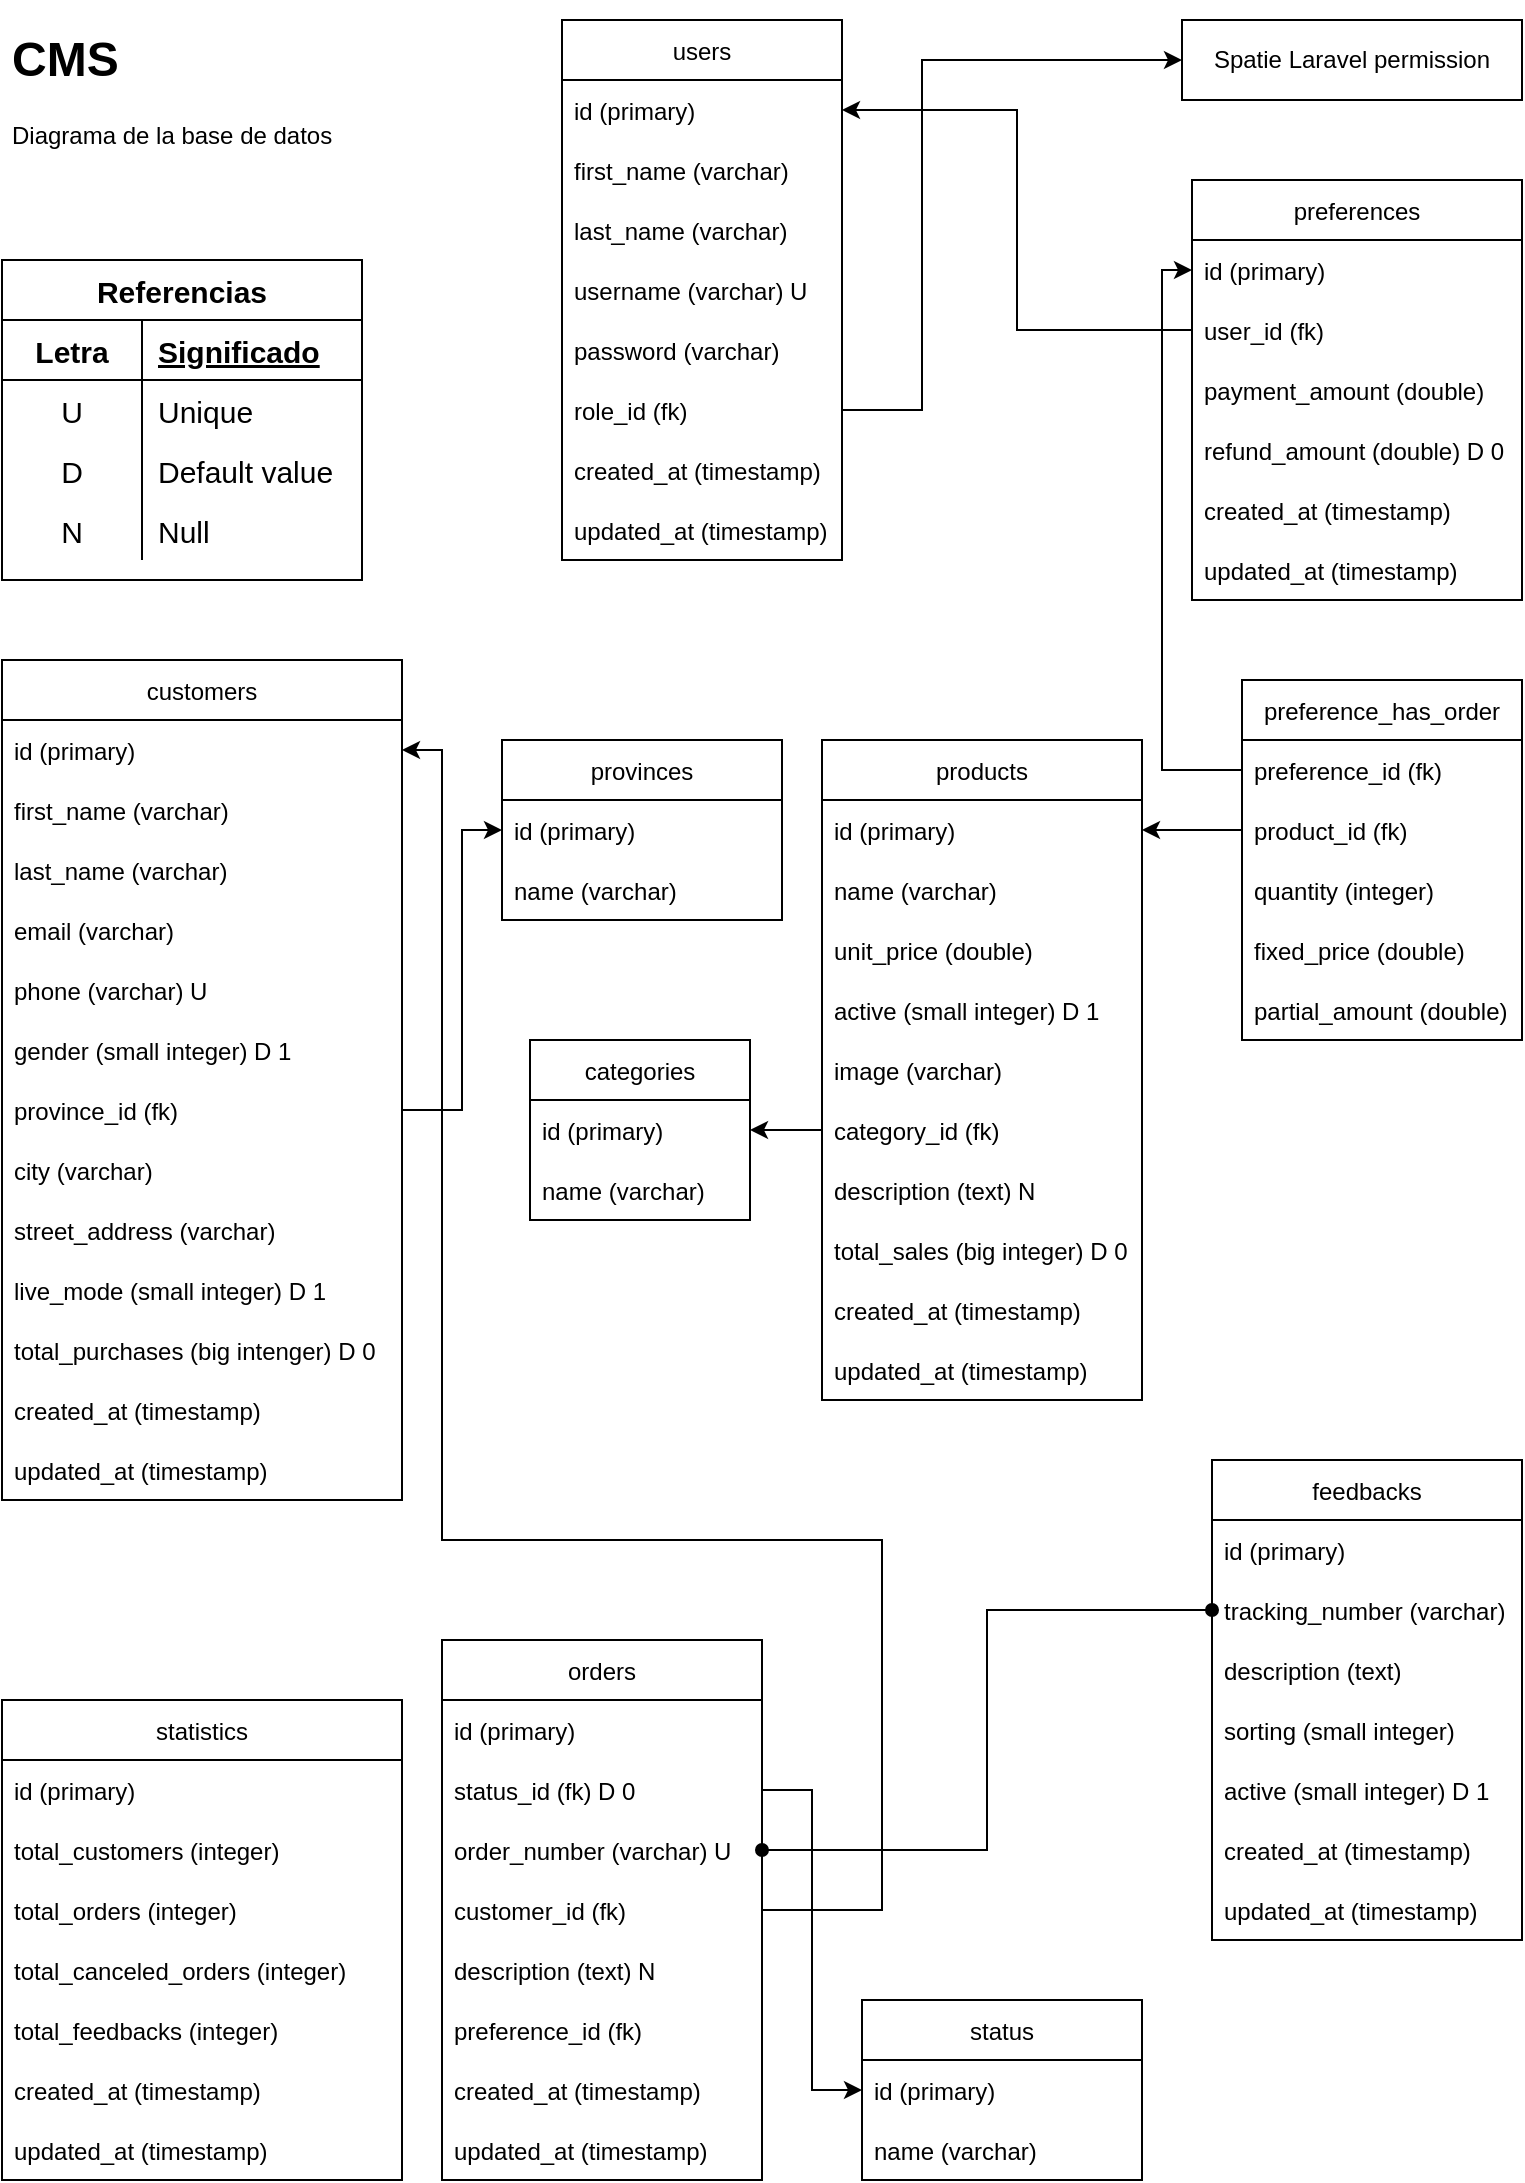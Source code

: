 <mxfile version="20.3.0" type="device"><diagram id="7AUf_Za6ncFwgOMB5RsR" name="Página-1"><mxGraphModel dx="1955" dy="1348" grid="1" gridSize="10" guides="1" tooltips="1" connect="1" arrows="1" fold="1" page="1" pageScale="1" pageWidth="827" pageHeight="1169" math="0" shadow="0"><root><mxCell id="0"/><mxCell id="1" parent="0"/><mxCell id="NooKZwCwDe1XtHxegn73-1" value="provinces" style="swimlane;fontStyle=0;childLayout=stackLayout;horizontal=1;startSize=30;horizontalStack=0;resizeParent=1;resizeParentMax=0;resizeLast=0;collapsible=1;marginBottom=0;" parent="1" vertex="1"><mxGeometry x="290" y="400" width="140" height="90" as="geometry"><mxRectangle x="330" y="220" width="90" height="30" as="alternateBounds"/></mxGeometry></mxCell><mxCell id="NooKZwCwDe1XtHxegn73-2" value="id (primary)" style="text;strokeColor=none;fillColor=none;align=left;verticalAlign=middle;spacingLeft=4;spacingRight=4;overflow=hidden;points=[[0,0.5],[1,0.5]];portConstraint=eastwest;rotatable=0;" parent="NooKZwCwDe1XtHxegn73-1" vertex="1"><mxGeometry y="30" width="140" height="30" as="geometry"/></mxCell><mxCell id="NooKZwCwDe1XtHxegn73-23" value="name (varchar)" style="text;strokeColor=none;fillColor=none;align=left;verticalAlign=middle;spacingLeft=4;spacingRight=4;overflow=hidden;points=[[0,0.5],[1,0.5]];portConstraint=eastwest;rotatable=0;" parent="NooKZwCwDe1XtHxegn73-1" vertex="1"><mxGeometry y="60" width="140" height="30" as="geometry"/></mxCell><mxCell id="NooKZwCwDe1XtHxegn73-5" value="customers" style="swimlane;fontStyle=0;childLayout=stackLayout;horizontal=1;startSize=30;horizontalStack=0;resizeParent=1;resizeParentMax=0;resizeLast=0;collapsible=1;marginBottom=0;" parent="1" vertex="1"><mxGeometry x="40" y="360" width="200" height="420" as="geometry"><mxRectangle x="470" y="300" width="100" height="30" as="alternateBounds"/></mxGeometry></mxCell><mxCell id="NooKZwCwDe1XtHxegn73-22" value="id (primary)" style="text;strokeColor=none;fillColor=none;align=left;verticalAlign=middle;spacingLeft=4;spacingRight=4;overflow=hidden;points=[[0,0.5],[1,0.5]];portConstraint=eastwest;rotatable=0;fontColor=#000000;fontStyle=0" parent="NooKZwCwDe1XtHxegn73-5" vertex="1"><mxGeometry y="30" width="200" height="30" as="geometry"/></mxCell><mxCell id="NooKZwCwDe1XtHxegn73-6" value="first_name (varchar)" style="text;strokeColor=none;fillColor=none;align=left;verticalAlign=middle;spacingLeft=4;spacingRight=4;overflow=hidden;points=[[0,0.5],[1,0.5]];portConstraint=eastwest;rotatable=0;fontColor=#000000;fontStyle=0" parent="NooKZwCwDe1XtHxegn73-5" vertex="1"><mxGeometry y="60" width="200" height="30" as="geometry"/></mxCell><mxCell id="NooKZwCwDe1XtHxegn73-7" value="last_name (varchar)" style="text;strokeColor=none;fillColor=none;align=left;verticalAlign=middle;spacingLeft=4;spacingRight=4;overflow=hidden;points=[[0,0.5],[1,0.5]];portConstraint=eastwest;rotatable=0;" parent="NooKZwCwDe1XtHxegn73-5" vertex="1"><mxGeometry y="90" width="200" height="30" as="geometry"/></mxCell><mxCell id="NooKZwCwDe1XtHxegn73-8" value="email (varchar)" style="text;strokeColor=none;fillColor=none;align=left;verticalAlign=middle;spacingLeft=4;spacingRight=4;overflow=hidden;points=[[0,0.5],[1,0.5]];portConstraint=eastwest;rotatable=0;" parent="NooKZwCwDe1XtHxegn73-5" vertex="1"><mxGeometry y="120" width="200" height="30" as="geometry"/></mxCell><mxCell id="NooKZwCwDe1XtHxegn73-14" value="phone (varchar) U" style="text;strokeColor=none;fillColor=none;align=left;verticalAlign=middle;spacingLeft=4;spacingRight=4;overflow=hidden;points=[[0,0.5],[1,0.5]];portConstraint=eastwest;rotatable=0;" parent="NooKZwCwDe1XtHxegn73-5" vertex="1"><mxGeometry y="150" width="200" height="30" as="geometry"/></mxCell><mxCell id="NooKZwCwDe1XtHxegn73-15" value="gender (small integer) D 1" style="text;strokeColor=none;fillColor=none;align=left;verticalAlign=middle;spacingLeft=4;spacingRight=4;overflow=hidden;points=[[0,0.5],[1,0.5]];portConstraint=eastwest;rotatable=0;" parent="NooKZwCwDe1XtHxegn73-5" vertex="1"><mxGeometry y="180" width="200" height="30" as="geometry"/></mxCell><mxCell id="NooKZwCwDe1XtHxegn73-16" value="province_id (fk)" style="text;strokeColor=none;fillColor=none;align=left;verticalAlign=middle;spacingLeft=4;spacingRight=4;overflow=hidden;points=[[0,0.5],[1,0.5]];portConstraint=eastwest;rotatable=0;" parent="NooKZwCwDe1XtHxegn73-5" vertex="1"><mxGeometry y="210" width="200" height="30" as="geometry"/></mxCell><mxCell id="NooKZwCwDe1XtHxegn73-17" value="city (varchar)" style="text;strokeColor=none;fillColor=none;align=left;verticalAlign=middle;spacingLeft=4;spacingRight=4;overflow=hidden;points=[[0,0.5],[1,0.5]];portConstraint=eastwest;rotatable=0;" parent="NooKZwCwDe1XtHxegn73-5" vertex="1"><mxGeometry y="240" width="200" height="30" as="geometry"/></mxCell><mxCell id="NooKZwCwDe1XtHxegn73-18" value="street_address (varchar)" style="text;strokeColor=none;fillColor=none;align=left;verticalAlign=middle;spacingLeft=4;spacingRight=4;overflow=hidden;points=[[0,0.5],[1,0.5]];portConstraint=eastwest;rotatable=0;" parent="NooKZwCwDe1XtHxegn73-5" vertex="1"><mxGeometry y="270" width="200" height="30" as="geometry"/></mxCell><mxCell id="NooKZwCwDe1XtHxegn73-19" value="live_mode (small integer) D 1" style="text;strokeColor=none;fillColor=none;align=left;verticalAlign=middle;spacingLeft=4;spacingRight=4;overflow=hidden;points=[[0,0.5],[1,0.5]];portConstraint=eastwest;rotatable=0;" parent="NooKZwCwDe1XtHxegn73-5" vertex="1"><mxGeometry y="300" width="200" height="30" as="geometry"/></mxCell><mxCell id="NooKZwCwDe1XtHxegn73-20" value="total_purchases (big intenger) D 0" style="text;strokeColor=none;fillColor=none;align=left;verticalAlign=middle;spacingLeft=4;spacingRight=4;overflow=hidden;points=[[0,0.5],[1,0.5]];portConstraint=eastwest;rotatable=0;" parent="NooKZwCwDe1XtHxegn73-5" vertex="1"><mxGeometry y="330" width="200" height="30" as="geometry"/></mxCell><mxCell id="NooKZwCwDe1XtHxegn73-29" value="created_at (timestamp)" style="text;strokeColor=none;fillColor=none;align=left;verticalAlign=middle;spacingLeft=4;spacingRight=4;overflow=hidden;points=[[0,0.5],[1,0.5]];portConstraint=eastwest;rotatable=0;" parent="NooKZwCwDe1XtHxegn73-5" vertex="1"><mxGeometry y="360" width="200" height="30" as="geometry"/></mxCell><mxCell id="NooKZwCwDe1XtHxegn73-30" value="updated_at (timestamp)" style="text;strokeColor=none;fillColor=none;align=left;verticalAlign=middle;spacingLeft=4;spacingRight=4;overflow=hidden;points=[[0,0.5],[1,0.5]];portConstraint=eastwest;rotatable=0;" parent="NooKZwCwDe1XtHxegn73-5" vertex="1"><mxGeometry y="390" width="200" height="30" as="geometry"/></mxCell><mxCell id="NooKZwCwDe1XtHxegn73-25" value="categories" style="swimlane;fontStyle=0;childLayout=stackLayout;horizontal=1;startSize=30;horizontalStack=0;resizeParent=1;resizeParentMax=0;resizeLast=0;collapsible=1;marginBottom=0;fontColor=#000000;" parent="1" vertex="1"><mxGeometry x="304" y="550" width="110" height="90" as="geometry"/></mxCell><mxCell id="NooKZwCwDe1XtHxegn73-26" value="id (primary)" style="text;strokeColor=none;fillColor=none;align=left;verticalAlign=middle;spacingLeft=4;spacingRight=4;overflow=hidden;points=[[0,0.5],[1,0.5]];portConstraint=eastwest;rotatable=0;fontColor=#000000;" parent="NooKZwCwDe1XtHxegn73-25" vertex="1"><mxGeometry y="30" width="110" height="30" as="geometry"/></mxCell><mxCell id="NooKZwCwDe1XtHxegn73-27" value="name (varchar)" style="text;strokeColor=none;fillColor=none;align=left;verticalAlign=middle;spacingLeft=4;spacingRight=4;overflow=hidden;points=[[0,0.5],[1,0.5]];portConstraint=eastwest;rotatable=0;fontColor=#000000;" parent="NooKZwCwDe1XtHxegn73-25" vertex="1"><mxGeometry y="60" width="110" height="30" as="geometry"/></mxCell><mxCell id="NooKZwCwDe1XtHxegn73-31" value="products" style="swimlane;fontStyle=0;childLayout=stackLayout;horizontal=1;startSize=30;horizontalStack=0;resizeParent=1;resizeParentMax=0;resizeLast=0;collapsible=1;marginBottom=0;shadow=0;fillStyle=auto;" parent="1" vertex="1"><mxGeometry x="450" y="400" width="160" height="330" as="geometry"/></mxCell><mxCell id="NooKZwCwDe1XtHxegn73-32" value="id (primary)" style="text;strokeColor=none;fillColor=none;align=left;verticalAlign=middle;spacingLeft=4;spacingRight=4;overflow=hidden;points=[[0,0.5],[1,0.5]];portConstraint=eastwest;rotatable=0;fontColor=#000000;fontStyle=0" parent="NooKZwCwDe1XtHxegn73-31" vertex="1"><mxGeometry y="30" width="160" height="30" as="geometry"/></mxCell><mxCell id="NooKZwCwDe1XtHxegn73-33" value="name (varchar)" style="text;strokeColor=none;fillColor=none;align=left;verticalAlign=middle;spacingLeft=4;spacingRight=4;overflow=hidden;points=[[0,0.5],[1,0.5]];portConstraint=eastwest;rotatable=0;fontColor=#000000;" parent="NooKZwCwDe1XtHxegn73-31" vertex="1"><mxGeometry y="60" width="160" height="30" as="geometry"/></mxCell><mxCell id="NooKZwCwDe1XtHxegn73-34" value="unit_price (double)" style="text;strokeColor=none;fillColor=none;align=left;verticalAlign=middle;spacingLeft=4;spacingRight=4;overflow=hidden;points=[[0,0.5],[1,0.5]];portConstraint=eastwest;rotatable=0;fontColor=#000000;" parent="NooKZwCwDe1XtHxegn73-31" vertex="1"><mxGeometry y="90" width="160" height="30" as="geometry"/></mxCell><mxCell id="NooKZwCwDe1XtHxegn73-35" value="active (small integer) D 1" style="text;strokeColor=none;fillColor=none;align=left;verticalAlign=middle;spacingLeft=4;spacingRight=4;overflow=hidden;points=[[0,0.5],[1,0.5]];portConstraint=eastwest;rotatable=0;fontColor=#000000;" parent="NooKZwCwDe1XtHxegn73-31" vertex="1"><mxGeometry y="120" width="160" height="30" as="geometry"/></mxCell><mxCell id="NooKZwCwDe1XtHxegn73-36" value="image (varchar)" style="text;strokeColor=none;fillColor=none;align=left;verticalAlign=middle;spacingLeft=4;spacingRight=4;overflow=hidden;points=[[0,0.5],[1,0.5]];portConstraint=eastwest;rotatable=0;fontColor=#000000;" parent="NooKZwCwDe1XtHxegn73-31" vertex="1"><mxGeometry y="150" width="160" height="30" as="geometry"/></mxCell><mxCell id="NooKZwCwDe1XtHxegn73-37" value="category_id (fk)" style="text;strokeColor=none;fillColor=none;align=left;verticalAlign=middle;spacingLeft=4;spacingRight=4;overflow=hidden;points=[[0,0.5],[1,0.5]];portConstraint=eastwest;rotatable=0;fontColor=#000000;" parent="NooKZwCwDe1XtHxegn73-31" vertex="1"><mxGeometry y="180" width="160" height="30" as="geometry"/></mxCell><mxCell id="NooKZwCwDe1XtHxegn73-38" value="description (text) N" style="text;strokeColor=none;fillColor=none;align=left;verticalAlign=middle;spacingLeft=4;spacingRight=4;overflow=hidden;points=[[0,0.5],[1,0.5]];portConstraint=eastwest;rotatable=0;fontColor=#000000;" parent="NooKZwCwDe1XtHxegn73-31" vertex="1"><mxGeometry y="210" width="160" height="30" as="geometry"/></mxCell><mxCell id="NooKZwCwDe1XtHxegn73-39" value="total_sales (big integer) D 0" style="text;strokeColor=none;fillColor=none;align=left;verticalAlign=middle;spacingLeft=4;spacingRight=4;overflow=hidden;points=[[0,0.5],[1,0.5]];portConstraint=eastwest;rotatable=0;fontColor=#000000;" parent="NooKZwCwDe1XtHxegn73-31" vertex="1"><mxGeometry y="240" width="160" height="30" as="geometry"/></mxCell><mxCell id="NooKZwCwDe1XtHxegn73-40" value="created_at (timestamp)" style="text;strokeColor=none;fillColor=none;align=left;verticalAlign=middle;spacingLeft=4;spacingRight=4;overflow=hidden;points=[[0,0.5],[1,0.5]];portConstraint=eastwest;rotatable=0;fontColor=#000000;" parent="NooKZwCwDe1XtHxegn73-31" vertex="1"><mxGeometry y="270" width="160" height="30" as="geometry"/></mxCell><mxCell id="NooKZwCwDe1XtHxegn73-41" value="updated_at (timestamp)" style="text;strokeColor=none;fillColor=none;align=left;verticalAlign=middle;spacingLeft=4;spacingRight=4;overflow=hidden;points=[[0,0.5],[1,0.5]];portConstraint=eastwest;rotatable=0;fontColor=#000000;" parent="NooKZwCwDe1XtHxegn73-31" vertex="1"><mxGeometry y="300" width="160" height="30" as="geometry"/></mxCell><mxCell id="NooKZwCwDe1XtHxegn73-43" value="preferences" style="swimlane;fontStyle=0;childLayout=stackLayout;horizontal=1;startSize=30;horizontalStack=0;resizeParent=1;resizeParentMax=0;resizeLast=0;collapsible=1;marginBottom=0;fontColor=#000000;" parent="1" vertex="1"><mxGeometry x="635" y="120" width="165" height="210" as="geometry"/></mxCell><mxCell id="NooKZwCwDe1XtHxegn73-44" value="id (primary)" style="text;strokeColor=none;fillColor=none;align=left;verticalAlign=middle;spacingLeft=4;spacingRight=4;overflow=hidden;points=[[0,0.5],[1,0.5]];portConstraint=eastwest;rotatable=0;fontColor=#000000;" parent="NooKZwCwDe1XtHxegn73-43" vertex="1"><mxGeometry y="30" width="165" height="30" as="geometry"/></mxCell><mxCell id="NooKZwCwDe1XtHxegn73-45" value="user_id (fk)" style="text;strokeColor=none;fillColor=none;align=left;verticalAlign=middle;spacingLeft=4;spacingRight=4;overflow=hidden;points=[[0,0.5],[1,0.5]];portConstraint=eastwest;rotatable=0;fontColor=#000000;" parent="NooKZwCwDe1XtHxegn73-43" vertex="1"><mxGeometry y="60" width="165" height="30" as="geometry"/></mxCell><mxCell id="NooKZwCwDe1XtHxegn73-46" value="payment_amount (double)" style="text;strokeColor=none;fillColor=none;align=left;verticalAlign=middle;spacingLeft=4;spacingRight=4;overflow=hidden;points=[[0,0.5],[1,0.5]];portConstraint=eastwest;rotatable=0;fontColor=#000000;" parent="NooKZwCwDe1XtHxegn73-43" vertex="1"><mxGeometry y="90" width="165" height="30" as="geometry"/></mxCell><mxCell id="NooKZwCwDe1XtHxegn73-47" value="refund_amount (double) D 0" style="text;strokeColor=none;fillColor=none;align=left;verticalAlign=middle;spacingLeft=4;spacingRight=4;overflow=hidden;points=[[0,0.5],[1,0.5]];portConstraint=eastwest;rotatable=0;fontColor=#000000;" parent="NooKZwCwDe1XtHxegn73-43" vertex="1"><mxGeometry y="120" width="165" height="30" as="geometry"/></mxCell><mxCell id="NooKZwCwDe1XtHxegn73-49" value="created_at (timestamp)" style="text;strokeColor=none;fillColor=none;align=left;verticalAlign=middle;spacingLeft=4;spacingRight=4;overflow=hidden;points=[[0,0.5],[1,0.5]];portConstraint=eastwest;rotatable=0;fontColor=#000000;" parent="NooKZwCwDe1XtHxegn73-43" vertex="1"><mxGeometry y="150" width="165" height="30" as="geometry"/></mxCell><mxCell id="NooKZwCwDe1XtHxegn73-50" value="updated_at (timestamp)" style="text;strokeColor=none;fillColor=none;align=left;verticalAlign=middle;spacingLeft=4;spacingRight=4;overflow=hidden;points=[[0,0.5],[1,0.5]];portConstraint=eastwest;rotatable=0;fontColor=#000000;" parent="NooKZwCwDe1XtHxegn73-43" vertex="1"><mxGeometry y="180" width="165" height="30" as="geometry"/></mxCell><mxCell id="NooKZwCwDe1XtHxegn73-51" value="orders" style="swimlane;fontStyle=0;childLayout=stackLayout;horizontal=1;startSize=30;horizontalStack=0;resizeParent=1;resizeParentMax=0;resizeLast=0;collapsible=1;marginBottom=0;fontColor=#000000;" parent="1" vertex="1"><mxGeometry x="260" y="850" width="160" height="270" as="geometry"/></mxCell><mxCell id="NooKZwCwDe1XtHxegn73-52" value="id (primary)" style="text;strokeColor=none;fillColor=none;align=left;verticalAlign=middle;spacingLeft=4;spacingRight=4;overflow=hidden;points=[[0,0.5],[1,0.5]];portConstraint=eastwest;rotatable=0;fontColor=#000000;" parent="NooKZwCwDe1XtHxegn73-51" vertex="1"><mxGeometry y="30" width="160" height="30" as="geometry"/></mxCell><mxCell id="NooKZwCwDe1XtHxegn73-53" value="status_id (fk) D 0" style="text;strokeColor=none;fillColor=none;align=left;verticalAlign=middle;spacingLeft=4;spacingRight=4;overflow=hidden;points=[[0,0.5],[1,0.5]];portConstraint=eastwest;rotatable=0;fontColor=#000000;" parent="NooKZwCwDe1XtHxegn73-51" vertex="1"><mxGeometry y="60" width="160" height="30" as="geometry"/></mxCell><mxCell id="NooKZwCwDe1XtHxegn73-54" value="order_number (varchar) U" style="text;strokeColor=none;fillColor=none;align=left;verticalAlign=middle;spacingLeft=4;spacingRight=4;overflow=hidden;points=[[0,0.5],[1,0.5]];portConstraint=eastwest;rotatable=0;fontColor=#000000;" parent="NooKZwCwDe1XtHxegn73-51" vertex="1"><mxGeometry y="90" width="160" height="30" as="geometry"/></mxCell><mxCell id="NooKZwCwDe1XtHxegn73-55" value="customer_id (fk)" style="text;strokeColor=none;fillColor=none;align=left;verticalAlign=middle;spacingLeft=4;spacingRight=4;overflow=hidden;points=[[0,0.5],[1,0.5]];portConstraint=eastwest;rotatable=0;fontColor=#000000;" parent="NooKZwCwDe1XtHxegn73-51" vertex="1"><mxGeometry y="120" width="160" height="30" as="geometry"/></mxCell><mxCell id="NooKZwCwDe1XtHxegn73-57" value="description (text) N" style="text;strokeColor=none;fillColor=none;align=left;verticalAlign=middle;spacingLeft=4;spacingRight=4;overflow=hidden;points=[[0,0.5],[1,0.5]];portConstraint=eastwest;rotatable=0;fontColor=#000000;" parent="NooKZwCwDe1XtHxegn73-51" vertex="1"><mxGeometry y="150" width="160" height="30" as="geometry"/></mxCell><mxCell id="NooKZwCwDe1XtHxegn73-58" value="preference_id (fk)" style="text;strokeColor=none;fillColor=none;align=left;verticalAlign=middle;spacingLeft=4;spacingRight=4;overflow=hidden;points=[[0,0.5],[1,0.5]];portConstraint=eastwest;rotatable=0;fontColor=#000000;" parent="NooKZwCwDe1XtHxegn73-51" vertex="1"><mxGeometry y="180" width="160" height="30" as="geometry"/></mxCell><mxCell id="NooKZwCwDe1XtHxegn73-56" value="created_at (timestamp)" style="text;strokeColor=none;fillColor=none;align=left;verticalAlign=middle;spacingLeft=4;spacingRight=4;overflow=hidden;points=[[0,0.5],[1,0.5]];portConstraint=eastwest;rotatable=0;fontColor=#000000;" parent="NooKZwCwDe1XtHxegn73-51" vertex="1"><mxGeometry y="210" width="160" height="30" as="geometry"/></mxCell><mxCell id="NooKZwCwDe1XtHxegn73-59" value="updated_at (timestamp)" style="text;strokeColor=none;fillColor=none;align=left;verticalAlign=middle;spacingLeft=4;spacingRight=4;overflow=hidden;points=[[0,0.5],[1,0.5]];portConstraint=eastwest;rotatable=0;fontColor=#000000;" parent="NooKZwCwDe1XtHxegn73-51" vertex="1"><mxGeometry y="240" width="160" height="30" as="geometry"/></mxCell><mxCell id="NooKZwCwDe1XtHxegn73-60" value="preference_has_order" style="swimlane;fontStyle=0;childLayout=stackLayout;horizontal=1;startSize=30;horizontalStack=0;resizeParent=1;resizeParentMax=0;resizeLast=0;collapsible=1;marginBottom=0;fontColor=#000000;" parent="1" vertex="1"><mxGeometry x="660" y="370" width="140" height="180" as="geometry"/></mxCell><mxCell id="NooKZwCwDe1XtHxegn73-61" value="preference_id (fk)" style="text;strokeColor=none;fillColor=none;align=left;verticalAlign=middle;spacingLeft=4;spacingRight=4;overflow=hidden;points=[[0,0.5],[1,0.5]];portConstraint=eastwest;rotatable=0;fontColor=#000000;" parent="NooKZwCwDe1XtHxegn73-60" vertex="1"><mxGeometry y="30" width="140" height="30" as="geometry"/></mxCell><mxCell id="NooKZwCwDe1XtHxegn73-62" value="product_id (fk)" style="text;strokeColor=none;fillColor=none;align=left;verticalAlign=middle;spacingLeft=4;spacingRight=4;overflow=hidden;points=[[0,0.5],[1,0.5]];portConstraint=eastwest;rotatable=0;fontColor=#000000;" parent="NooKZwCwDe1XtHxegn73-60" vertex="1"><mxGeometry y="60" width="140" height="30" as="geometry"/></mxCell><mxCell id="NooKZwCwDe1XtHxegn73-63" value="quantity (integer)" style="text;strokeColor=none;fillColor=none;align=left;verticalAlign=middle;spacingLeft=4;spacingRight=4;overflow=hidden;points=[[0,0.5],[1,0.5]];portConstraint=eastwest;rotatable=0;fontColor=#000000;" parent="NooKZwCwDe1XtHxegn73-60" vertex="1"><mxGeometry y="90" width="140" height="30" as="geometry"/></mxCell><mxCell id="NooKZwCwDe1XtHxegn73-64" value="fixed_price (double)" style="text;strokeColor=none;fillColor=none;align=left;verticalAlign=middle;spacingLeft=4;spacingRight=4;overflow=hidden;points=[[0,0.5],[1,0.5]];portConstraint=eastwest;rotatable=0;fontColor=#000000;" parent="NooKZwCwDe1XtHxegn73-60" vertex="1"><mxGeometry y="120" width="140" height="30" as="geometry"/></mxCell><mxCell id="NooKZwCwDe1XtHxegn73-65" value="partial_amount (double)" style="text;strokeColor=none;fillColor=none;align=left;verticalAlign=middle;spacingLeft=4;spacingRight=4;overflow=hidden;points=[[0,0.5],[1,0.5]];portConstraint=eastwest;rotatable=0;fontColor=#000000;" parent="NooKZwCwDe1XtHxegn73-60" vertex="1"><mxGeometry y="150" width="140" height="30" as="geometry"/></mxCell><mxCell id="NooKZwCwDe1XtHxegn73-66" value="feedbacks" style="swimlane;fontStyle=0;childLayout=stackLayout;horizontal=1;startSize=30;horizontalStack=0;resizeParent=1;resizeParentMax=0;resizeLast=0;collapsible=1;marginBottom=0;fontColor=#000000;" parent="1" vertex="1"><mxGeometry x="645" y="760" width="155" height="240" as="geometry"/></mxCell><mxCell id="NooKZwCwDe1XtHxegn73-67" value="id (primary)" style="text;strokeColor=none;fillColor=none;align=left;verticalAlign=middle;spacingLeft=4;spacingRight=4;overflow=hidden;points=[[0,0.5],[1,0.5]];portConstraint=eastwest;rotatable=0;fontColor=#000000;" parent="NooKZwCwDe1XtHxegn73-66" vertex="1"><mxGeometry y="30" width="155" height="30" as="geometry"/></mxCell><mxCell id="NooKZwCwDe1XtHxegn73-68" value="tracking_number (varchar)" style="text;strokeColor=none;fillColor=none;align=left;verticalAlign=middle;spacingLeft=4;spacingRight=4;overflow=hidden;points=[[0,0.5],[1,0.5]];portConstraint=eastwest;rotatable=0;fontColor=#000000;" parent="NooKZwCwDe1XtHxegn73-66" vertex="1"><mxGeometry y="60" width="155" height="30" as="geometry"/></mxCell><mxCell id="NooKZwCwDe1XtHxegn73-69" value="description (text)" style="text;strokeColor=none;fillColor=none;align=left;verticalAlign=middle;spacingLeft=4;spacingRight=4;overflow=hidden;points=[[0,0.5],[1,0.5]];portConstraint=eastwest;rotatable=0;fontColor=#000000;" parent="NooKZwCwDe1XtHxegn73-66" vertex="1"><mxGeometry y="90" width="155" height="30" as="geometry"/></mxCell><mxCell id="NooKZwCwDe1XtHxegn73-70" value="sorting (small integer)" style="text;strokeColor=none;fillColor=none;align=left;verticalAlign=middle;spacingLeft=4;spacingRight=4;overflow=hidden;points=[[0,0.5],[1,0.5]];portConstraint=eastwest;rotatable=0;fontColor=#000000;" parent="NooKZwCwDe1XtHxegn73-66" vertex="1"><mxGeometry y="120" width="155" height="30" as="geometry"/></mxCell><mxCell id="NooKZwCwDe1XtHxegn73-72" value="active (small integer) D 1" style="text;strokeColor=none;fillColor=none;align=left;verticalAlign=middle;spacingLeft=4;spacingRight=4;overflow=hidden;points=[[0,0.5],[1,0.5]];portConstraint=eastwest;rotatable=0;fontColor=#000000;" parent="NooKZwCwDe1XtHxegn73-66" vertex="1"><mxGeometry y="150" width="155" height="30" as="geometry"/></mxCell><mxCell id="NooKZwCwDe1XtHxegn73-71" value="created_at (timestamp)" style="text;strokeColor=none;fillColor=none;align=left;verticalAlign=middle;spacingLeft=4;spacingRight=4;overflow=hidden;points=[[0,0.5],[1,0.5]];portConstraint=eastwest;rotatable=0;fontColor=#000000;" parent="NooKZwCwDe1XtHxegn73-66" vertex="1"><mxGeometry y="180" width="155" height="30" as="geometry"/></mxCell><mxCell id="NooKZwCwDe1XtHxegn73-73" value="updated_at (timestamp)" style="text;strokeColor=none;fillColor=none;align=left;verticalAlign=middle;spacingLeft=4;spacingRight=4;overflow=hidden;points=[[0,0.5],[1,0.5]];portConstraint=eastwest;rotatable=0;fontColor=#000000;" parent="NooKZwCwDe1XtHxegn73-66" vertex="1"><mxGeometry y="210" width="155" height="30" as="geometry"/></mxCell><mxCell id="NooKZwCwDe1XtHxegn73-74" value="statistics" style="swimlane;fontStyle=0;childLayout=stackLayout;horizontal=1;startSize=30;horizontalStack=0;resizeParent=1;resizeParentMax=0;resizeLast=0;collapsible=1;marginBottom=0;fontColor=#000000;" parent="1" vertex="1"><mxGeometry x="40" y="880" width="200" height="240" as="geometry"/></mxCell><mxCell id="NooKZwCwDe1XtHxegn73-75" value="id (primary)" style="text;strokeColor=none;fillColor=none;align=left;verticalAlign=middle;spacingLeft=4;spacingRight=4;overflow=hidden;points=[[0,0.5],[1,0.5]];portConstraint=eastwest;rotatable=0;fontColor=#000000;" parent="NooKZwCwDe1XtHxegn73-74" vertex="1"><mxGeometry y="30" width="200" height="30" as="geometry"/></mxCell><mxCell id="NooKZwCwDe1XtHxegn73-76" value="total_customers (integer)" style="text;strokeColor=none;fillColor=none;align=left;verticalAlign=middle;spacingLeft=4;spacingRight=4;overflow=hidden;points=[[0,0.5],[1,0.5]];portConstraint=eastwest;rotatable=0;fontColor=#000000;" parent="NooKZwCwDe1XtHxegn73-74" vertex="1"><mxGeometry y="60" width="200" height="30" as="geometry"/></mxCell><mxCell id="NooKZwCwDe1XtHxegn73-77" value="total_orders (integer)" style="text;strokeColor=none;fillColor=none;align=left;verticalAlign=middle;spacingLeft=4;spacingRight=4;overflow=hidden;points=[[0,0.5],[1,0.5]];portConstraint=eastwest;rotatable=0;fontColor=#000000;" parent="NooKZwCwDe1XtHxegn73-74" vertex="1"><mxGeometry y="90" width="200" height="30" as="geometry"/></mxCell><mxCell id="NooKZwCwDe1XtHxegn73-78" value="total_canceled_orders (integer)" style="text;strokeColor=none;fillColor=none;align=left;verticalAlign=middle;spacingLeft=4;spacingRight=4;overflow=hidden;points=[[0,0.5],[1,0.5]];portConstraint=eastwest;rotatable=0;fontColor=#000000;" parent="NooKZwCwDe1XtHxegn73-74" vertex="1"><mxGeometry y="120" width="200" height="30" as="geometry"/></mxCell><mxCell id="NooKZwCwDe1XtHxegn73-79" value="total_feedbacks (integer)" style="text;strokeColor=none;fillColor=none;align=left;verticalAlign=middle;spacingLeft=4;spacingRight=4;overflow=hidden;points=[[0,0.5],[1,0.5]];portConstraint=eastwest;rotatable=0;fontColor=#000000;" parent="NooKZwCwDe1XtHxegn73-74" vertex="1"><mxGeometry y="150" width="200" height="30" as="geometry"/></mxCell><mxCell id="NooKZwCwDe1XtHxegn73-80" value="created_at (timestamp)" style="text;strokeColor=none;fillColor=none;align=left;verticalAlign=middle;spacingLeft=4;spacingRight=4;overflow=hidden;points=[[0,0.5],[1,0.5]];portConstraint=eastwest;rotatable=0;fontColor=#000000;" parent="NooKZwCwDe1XtHxegn73-74" vertex="1"><mxGeometry y="180" width="200" height="30" as="geometry"/></mxCell><mxCell id="NooKZwCwDe1XtHxegn73-81" value="updated_at (timestamp)" style="text;strokeColor=none;fillColor=none;align=left;verticalAlign=middle;spacingLeft=4;spacingRight=4;overflow=hidden;points=[[0,0.5],[1,0.5]];portConstraint=eastwest;rotatable=0;fontColor=#000000;" parent="NooKZwCwDe1XtHxegn73-74" vertex="1"><mxGeometry y="210" width="200" height="30" as="geometry"/></mxCell><mxCell id="NooKZwCwDe1XtHxegn73-82" value="users" style="swimlane;fontStyle=0;childLayout=stackLayout;horizontal=1;startSize=30;horizontalStack=0;resizeParent=1;resizeParentMax=0;resizeLast=0;collapsible=1;marginBottom=0;fontColor=#000000;aspect=fixed;" parent="1" vertex="1"><mxGeometry x="320" y="40" width="140" height="270" as="geometry"><mxRectangle x="560" y="80" width="70" height="30" as="alternateBounds"/></mxGeometry></mxCell><mxCell id="NooKZwCwDe1XtHxegn73-83" value="id (primary)" style="text;strokeColor=none;fillColor=none;align=left;verticalAlign=middle;spacingLeft=4;spacingRight=4;overflow=hidden;points=[[0,0.5],[1,0.5]];portConstraint=eastwest;rotatable=0;fontColor=#000000;noLabel=0;imageAspect=1;" parent="NooKZwCwDe1XtHxegn73-82" vertex="1"><mxGeometry y="30" width="140" height="30" as="geometry"/></mxCell><mxCell id="NooKZwCwDe1XtHxegn73-84" value="first_name (varchar)" style="text;strokeColor=none;fillColor=none;align=left;verticalAlign=middle;spacingLeft=4;spacingRight=4;overflow=hidden;points=[[0,0.5],[1,0.5]];portConstraint=eastwest;rotatable=0;fontColor=#000000;" parent="NooKZwCwDe1XtHxegn73-82" vertex="1"><mxGeometry y="60" width="140" height="30" as="geometry"/></mxCell><mxCell id="NooKZwCwDe1XtHxegn73-86" value="last_name (varchar)" style="text;strokeColor=none;fillColor=none;align=left;verticalAlign=middle;spacingLeft=4;spacingRight=4;overflow=hidden;points=[[0,0.5],[1,0.5]];portConstraint=eastwest;rotatable=0;fontColor=#000000;" parent="NooKZwCwDe1XtHxegn73-82" vertex="1"><mxGeometry y="90" width="140" height="30" as="geometry"/></mxCell><mxCell id="NooKZwCwDe1XtHxegn73-87" value="username (varchar) U" style="text;strokeColor=none;fillColor=none;align=left;verticalAlign=middle;spacingLeft=4;spacingRight=4;overflow=hidden;points=[[0,0.5],[1,0.5]];portConstraint=eastwest;rotatable=0;fontColor=#000000;" parent="NooKZwCwDe1XtHxegn73-82" vertex="1"><mxGeometry y="120" width="140" height="30" as="geometry"/></mxCell><mxCell id="NooKZwCwDe1XtHxegn73-88" value="password (varchar)" style="text;strokeColor=none;fillColor=none;align=left;verticalAlign=middle;spacingLeft=4;spacingRight=4;overflow=hidden;points=[[0,0.5],[1,0.5]];portConstraint=eastwest;rotatable=0;fontColor=#000000;" parent="NooKZwCwDe1XtHxegn73-82" vertex="1"><mxGeometry y="150" width="140" height="30" as="geometry"/></mxCell><mxCell id="NooKZwCwDe1XtHxegn73-85" value="role_id (fk)" style="text;strokeColor=none;fillColor=none;align=left;verticalAlign=middle;spacingLeft=4;spacingRight=4;overflow=hidden;points=[[0,0.5],[1,0.5]];portConstraint=eastwest;rotatable=0;fontColor=#000000;" parent="NooKZwCwDe1XtHxegn73-82" vertex="1"><mxGeometry y="180" width="140" height="30" as="geometry"/></mxCell><mxCell id="NooKZwCwDe1XtHxegn73-89" value="created_at (timestamp)" style="text;strokeColor=none;fillColor=none;align=left;verticalAlign=middle;spacingLeft=4;spacingRight=4;overflow=hidden;points=[[0,0.5],[1,0.5]];portConstraint=eastwest;rotatable=0;fontColor=#000000;" parent="NooKZwCwDe1XtHxegn73-82" vertex="1"><mxGeometry y="210" width="140" height="30" as="geometry"/></mxCell><mxCell id="NooKZwCwDe1XtHxegn73-90" value="updated_at (timestamp)" style="text;strokeColor=none;fillColor=none;align=left;verticalAlign=middle;spacingLeft=4;spacingRight=4;overflow=hidden;points=[[0,0.5],[1,0.5]];portConstraint=eastwest;rotatable=0;fontColor=#000000;" parent="NooKZwCwDe1XtHxegn73-82" vertex="1"><mxGeometry y="240" width="140" height="30" as="geometry"/></mxCell><mxCell id="NooKZwCwDe1XtHxegn73-91" value="Spatie Laravel permission" style="rounded=0;whiteSpace=wrap;html=1;fontColor=#000000;" parent="1" vertex="1"><mxGeometry x="630" y="40" width="170" height="40" as="geometry"/></mxCell><mxCell id="NooKZwCwDe1XtHxegn73-107" value="&lt;p style=&quot;line-height: 1.5;&quot;&gt;&lt;/p&gt;&lt;h1&gt;CMS&lt;/h1&gt;&lt;p&gt;Diagrama de la base de datos&lt;/p&gt;&lt;p&gt;&lt;/p&gt;" style="text;html=1;strokeColor=none;fillColor=none;spacing=5;spacingTop=-20;whiteSpace=wrap;overflow=hidden;rounded=0;shadow=0;fillStyle=auto;fontColor=#000000;" parent="1" vertex="1"><mxGeometry x="40" y="40" width="320" height="80" as="geometry"/></mxCell><mxCell id="NooKZwCwDe1XtHxegn73-152" value="status" style="swimlane;fontStyle=0;childLayout=stackLayout;horizontal=1;startSize=30;horizontalStack=0;resizeParent=1;resizeParentMax=0;resizeLast=0;collapsible=1;marginBottom=0;shadow=0;fillStyle=auto;fontSize=12;fontColor=#000000;fillColor=default;" parent="1" vertex="1"><mxGeometry x="470" y="1030" width="140" height="90" as="geometry"/></mxCell><mxCell id="NooKZwCwDe1XtHxegn73-153" value="id (primary)" style="text;strokeColor=none;fillColor=none;align=left;verticalAlign=middle;spacingLeft=4;spacingRight=4;overflow=hidden;points=[[0,0.5],[1,0.5]];portConstraint=eastwest;rotatable=0;shadow=0;fillStyle=auto;fontSize=12;fontColor=#000000;" parent="NooKZwCwDe1XtHxegn73-152" vertex="1"><mxGeometry y="30" width="140" height="30" as="geometry"/></mxCell><mxCell id="NooKZwCwDe1XtHxegn73-154" value="name (varchar)" style="text;strokeColor=none;fillColor=none;align=left;verticalAlign=middle;spacingLeft=4;spacingRight=4;overflow=hidden;points=[[0,0.5],[1,0.5]];portConstraint=eastwest;rotatable=0;shadow=0;fillStyle=auto;fontSize=12;fontColor=#000000;" parent="NooKZwCwDe1XtHxegn73-152" vertex="1"><mxGeometry y="60" width="140" height="30" as="geometry"/></mxCell><mxCell id="NooKZwCwDe1XtHxegn73-157" value="Referencias" style="shape=table;startSize=30;container=1;collapsible=1;childLayout=tableLayout;fixedRows=1;rowLines=0;fontStyle=1;align=center;resizeLast=1;shadow=0;fillStyle=auto;fontSize=15;fontColor=#000000;fillColor=default;" parent="1" vertex="1"><mxGeometry x="40" y="160" width="180" height="160" as="geometry"/></mxCell><mxCell id="NooKZwCwDe1XtHxegn73-158" value="" style="shape=tableRow;horizontal=0;startSize=0;swimlaneHead=0;swimlaneBody=0;fillColor=none;collapsible=0;dropTarget=0;points=[[0,0.5],[1,0.5]];portConstraint=eastwest;top=0;left=0;right=0;bottom=1;shadow=0;fillStyle=auto;fontSize=15;fontColor=#000000;" parent="NooKZwCwDe1XtHxegn73-157" vertex="1"><mxGeometry y="30" width="180" height="30" as="geometry"/></mxCell><mxCell id="NooKZwCwDe1XtHxegn73-159" value="Letra" style="shape=partialRectangle;connectable=0;fillColor=none;top=0;left=0;bottom=0;right=0;fontStyle=1;overflow=hidden;shadow=0;fillStyle=auto;fontSize=15;fontColor=#000000;" parent="NooKZwCwDe1XtHxegn73-158" vertex="1"><mxGeometry width="70" height="30" as="geometry"><mxRectangle width="70" height="30" as="alternateBounds"/></mxGeometry></mxCell><mxCell id="NooKZwCwDe1XtHxegn73-160" value="Significado" style="shape=partialRectangle;connectable=0;fillColor=none;top=0;left=0;bottom=0;right=0;align=left;spacingLeft=6;fontStyle=5;overflow=hidden;shadow=0;fillStyle=auto;fontSize=15;fontColor=#000000;" parent="NooKZwCwDe1XtHxegn73-158" vertex="1"><mxGeometry x="70" width="110" height="30" as="geometry"><mxRectangle width="110" height="30" as="alternateBounds"/></mxGeometry></mxCell><mxCell id="NooKZwCwDe1XtHxegn73-161" value="" style="shape=tableRow;horizontal=0;startSize=0;swimlaneHead=0;swimlaneBody=0;fillColor=none;collapsible=0;dropTarget=0;points=[[0,0.5],[1,0.5]];portConstraint=eastwest;top=0;left=0;right=0;bottom=0;shadow=0;fillStyle=auto;fontSize=15;fontColor=#000000;" parent="NooKZwCwDe1XtHxegn73-157" vertex="1"><mxGeometry y="60" width="180" height="30" as="geometry"/></mxCell><mxCell id="NooKZwCwDe1XtHxegn73-162" value="U" style="shape=partialRectangle;connectable=0;fillColor=none;top=0;left=0;bottom=0;right=0;editable=1;overflow=hidden;shadow=0;fillStyle=auto;fontSize=15;fontColor=#000000;" parent="NooKZwCwDe1XtHxegn73-161" vertex="1"><mxGeometry width="70" height="30" as="geometry"><mxRectangle width="70" height="30" as="alternateBounds"/></mxGeometry></mxCell><mxCell id="NooKZwCwDe1XtHxegn73-163" value="Unique" style="shape=partialRectangle;connectable=0;fillColor=none;top=0;left=0;bottom=0;right=0;align=left;spacingLeft=6;overflow=hidden;shadow=0;fillStyle=auto;fontSize=15;fontColor=#000000;" parent="NooKZwCwDe1XtHxegn73-161" vertex="1"><mxGeometry x="70" width="110" height="30" as="geometry"><mxRectangle width="110" height="30" as="alternateBounds"/></mxGeometry></mxCell><mxCell id="NooKZwCwDe1XtHxegn73-164" value="" style="shape=tableRow;horizontal=0;startSize=0;swimlaneHead=0;swimlaneBody=0;fillColor=none;collapsible=0;dropTarget=0;points=[[0,0.5],[1,0.5]];portConstraint=eastwest;top=0;left=0;right=0;bottom=0;shadow=0;fillStyle=auto;fontSize=15;fontColor=#000000;" parent="NooKZwCwDe1XtHxegn73-157" vertex="1"><mxGeometry y="90" width="180" height="30" as="geometry"/></mxCell><mxCell id="NooKZwCwDe1XtHxegn73-165" value="D" style="shape=partialRectangle;connectable=0;fillColor=none;top=0;left=0;bottom=0;right=0;editable=1;overflow=hidden;shadow=0;fillStyle=auto;fontSize=15;fontColor=#000000;" parent="NooKZwCwDe1XtHxegn73-164" vertex="1"><mxGeometry width="70" height="30" as="geometry"><mxRectangle width="70" height="30" as="alternateBounds"/></mxGeometry></mxCell><mxCell id="NooKZwCwDe1XtHxegn73-166" value="Default value" style="shape=partialRectangle;connectable=0;fillColor=none;top=0;left=0;bottom=0;right=0;align=left;spacingLeft=6;overflow=hidden;shadow=0;fillStyle=auto;fontSize=15;fontColor=#000000;" parent="NooKZwCwDe1XtHxegn73-164" vertex="1"><mxGeometry x="70" width="110" height="30" as="geometry"><mxRectangle width="110" height="30" as="alternateBounds"/></mxGeometry></mxCell><mxCell id="NooKZwCwDe1XtHxegn73-167" value="" style="shape=tableRow;horizontal=0;startSize=0;swimlaneHead=0;swimlaneBody=0;fillColor=none;collapsible=0;dropTarget=0;points=[[0,0.5],[1,0.5]];portConstraint=eastwest;top=0;left=0;right=0;bottom=0;shadow=0;fillStyle=auto;fontSize=15;fontColor=#000000;" parent="NooKZwCwDe1XtHxegn73-157" vertex="1"><mxGeometry y="120" width="180" height="30" as="geometry"/></mxCell><mxCell id="NooKZwCwDe1XtHxegn73-168" value="N" style="shape=partialRectangle;connectable=0;fillColor=none;top=0;left=0;bottom=0;right=0;editable=1;overflow=hidden;shadow=0;fillStyle=auto;fontSize=15;fontColor=#000000;" parent="NooKZwCwDe1XtHxegn73-167" vertex="1"><mxGeometry width="70" height="30" as="geometry"><mxRectangle width="70" height="30" as="alternateBounds"/></mxGeometry></mxCell><mxCell id="NooKZwCwDe1XtHxegn73-169" value="Null" style="shape=partialRectangle;connectable=0;fillColor=none;top=0;left=0;bottom=0;right=0;align=left;spacingLeft=6;overflow=hidden;shadow=0;fillStyle=auto;fontSize=15;fontColor=#000000;" parent="NooKZwCwDe1XtHxegn73-167" vertex="1"><mxGeometry x="70" width="110" height="30" as="geometry"><mxRectangle width="110" height="30" as="alternateBounds"/></mxGeometry></mxCell><mxCell id="NooKZwCwDe1XtHxegn73-173" style="edgeStyle=orthogonalEdgeStyle;rounded=0;orthogonalLoop=1;jettySize=auto;html=1;entryX=1;entryY=0.5;entryDx=0;entryDy=0;fontSize=12;fontColor=#000000;" parent="1" source="NooKZwCwDe1XtHxegn73-37" target="NooKZwCwDe1XtHxegn73-26" edge="1"><mxGeometry relative="1" as="geometry"/></mxCell><mxCell id="NooKZwCwDe1XtHxegn73-174" style="edgeStyle=orthogonalEdgeStyle;rounded=0;orthogonalLoop=1;jettySize=auto;html=1;entryX=1;entryY=0.5;entryDx=0;entryDy=0;fontSize=12;fontColor=#000000;startArrow=oval;startFill=1;endArrow=oval;endFill=1;" parent="1" source="NooKZwCwDe1XtHxegn73-68" target="NooKZwCwDe1XtHxegn73-54" edge="1"><mxGeometry relative="1" as="geometry"/></mxCell><mxCell id="NooKZwCwDe1XtHxegn73-175" style="edgeStyle=orthogonalEdgeStyle;rounded=0;orthogonalLoop=1;jettySize=auto;html=1;entryX=0;entryY=0.5;entryDx=0;entryDy=0;fontSize=12;fontColor=#000000;" parent="1" source="NooKZwCwDe1XtHxegn73-53" target="NooKZwCwDe1XtHxegn73-153" edge="1"><mxGeometry relative="1" as="geometry"/></mxCell><mxCell id="NooKZwCwDe1XtHxegn73-180" style="edgeStyle=orthogonalEdgeStyle;rounded=0;orthogonalLoop=1;jettySize=auto;html=1;entryX=0;entryY=0.5;entryDx=0;entryDy=0;fontSize=12;fontColor=#000000;startArrow=none;startFill=0;" parent="1" source="NooKZwCwDe1XtHxegn73-85" target="NooKZwCwDe1XtHxegn73-91" edge="1"><mxGeometry relative="1" as="geometry"><Array as="points"><mxPoint x="500" y="235"/><mxPoint x="500" y="60"/></Array></mxGeometry></mxCell><mxCell id="NooKZwCwDe1XtHxegn73-181" style="edgeStyle=orthogonalEdgeStyle;rounded=0;orthogonalLoop=1;jettySize=auto;html=1;entryX=1;entryY=0.5;entryDx=0;entryDy=0;fontSize=12;fontColor=#000000;startArrow=none;startFill=0;" parent="1" source="NooKZwCwDe1XtHxegn73-45" target="NooKZwCwDe1XtHxegn73-83" edge="1"><mxGeometry relative="1" as="geometry"/></mxCell><mxCell id="NooKZwCwDe1XtHxegn73-183" style="edgeStyle=orthogonalEdgeStyle;rounded=0;orthogonalLoop=1;jettySize=auto;html=1;entryX=1;entryY=0.5;entryDx=0;entryDy=0;fontSize=12;fontColor=#000000;startArrow=none;startFill=0;" parent="1" source="NooKZwCwDe1XtHxegn73-62" target="NooKZwCwDe1XtHxegn73-32" edge="1"><mxGeometry relative="1" as="geometry"/></mxCell><mxCell id="NooKZwCwDe1XtHxegn73-184" style="edgeStyle=orthogonalEdgeStyle;rounded=0;orthogonalLoop=1;jettySize=auto;html=1;entryX=0;entryY=0.5;entryDx=0;entryDy=0;fontSize=12;fontColor=#000000;startArrow=none;startFill=0;" parent="1" source="NooKZwCwDe1XtHxegn73-61" target="NooKZwCwDe1XtHxegn73-44" edge="1"><mxGeometry relative="1" as="geometry"><Array as="points"><mxPoint x="620" y="415"/><mxPoint x="620" y="165"/></Array></mxGeometry></mxCell><mxCell id="NooKZwCwDe1XtHxegn73-186" style="edgeStyle=orthogonalEdgeStyle;rounded=0;orthogonalLoop=1;jettySize=auto;html=1;entryX=0;entryY=0.5;entryDx=0;entryDy=0;fontSize=12;fontColor=#000000;startArrow=none;startFill=0;" parent="1" source="NooKZwCwDe1XtHxegn73-16" target="NooKZwCwDe1XtHxegn73-2" edge="1"><mxGeometry relative="1" as="geometry"><Array as="points"><mxPoint x="270" y="585"/><mxPoint x="270" y="445"/></Array></mxGeometry></mxCell><mxCell id="NooKZwCwDe1XtHxegn73-187" style="edgeStyle=orthogonalEdgeStyle;rounded=0;orthogonalLoop=1;jettySize=auto;html=1;entryX=1;entryY=0.5;entryDx=0;entryDy=0;fontSize=12;fontColor=#000000;startArrow=none;startFill=0;" parent="1" source="NooKZwCwDe1XtHxegn73-55" target="NooKZwCwDe1XtHxegn73-22" edge="1"><mxGeometry relative="1" as="geometry"><Array as="points"><mxPoint x="480" y="985"/><mxPoint x="480" y="800"/><mxPoint x="260" y="800"/><mxPoint x="260" y="405"/></Array></mxGeometry></mxCell></root></mxGraphModel></diagram></mxfile>